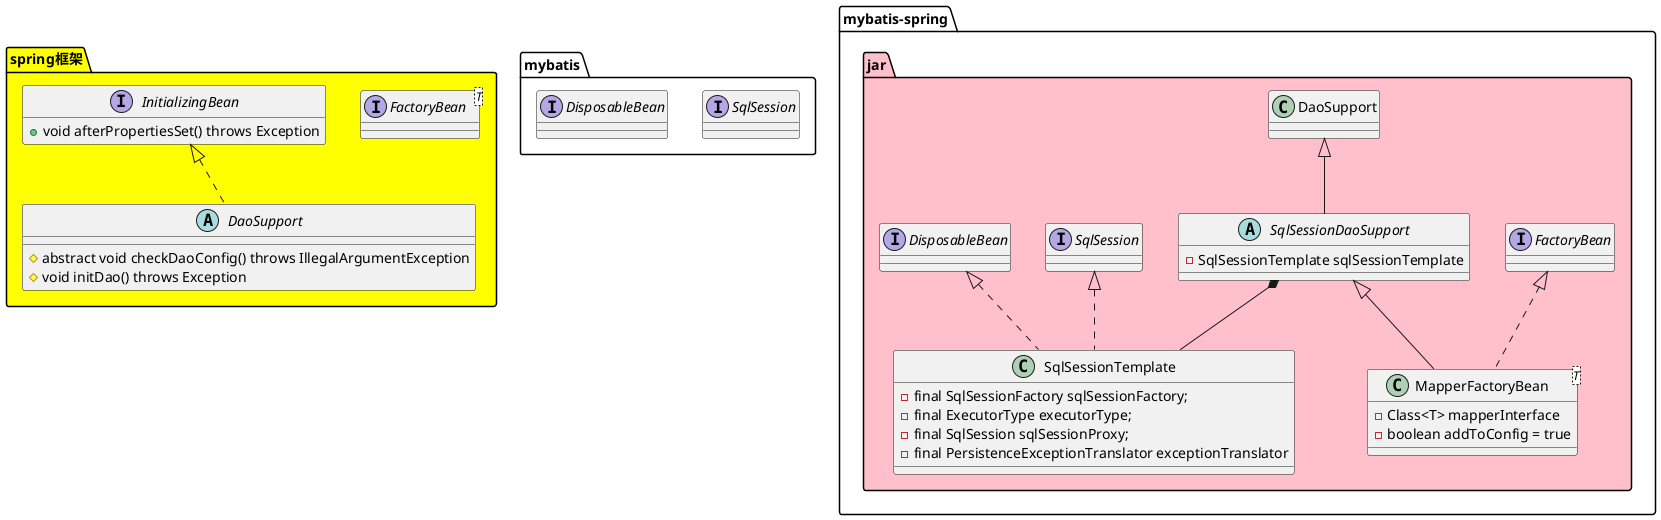 @startuml
/'spring框架'/
package "spring框架" #yellow{
    interface FactoryBean<T>
    interface InitializingBean{
        + void afterPropertiesSet() throws Exception
    }
    hide InitializingBean fields
    abstract class DaoSupport implements InitializingBean{
        # abstract void checkDaoConfig() throws IllegalArgumentException
        # void initDao() throws Exception
    }
}

/'mybatis框架'/
package "mybatis" #white{
    interface SqlSession
    interface DisposableBean
}

/'mybatis-spring.jar'/
package "mybatis-spring.jar" #pink{
    abstract class SqlSessionDaoSupport extends DaoSupport{
         - SqlSessionTemplate sqlSessionTemplate
    }
    class MapperFactoryBean<T> extends SqlSessionDaoSupport implements FactoryBean{
        -  Class<T> mapperInterface
        -  boolean addToConfig = true
    }
    class SqlSessionTemplate implements SqlSession, DisposableBean {
        - final SqlSessionFactory sqlSessionFactory;
        - final ExecutorType executorType;
        - final SqlSession sqlSessionProxy;
        - final PersistenceExceptionTranslator exceptionTranslator
    }
    SqlSessionDaoSupport *-- SqlSessionTemplate
}



@enduml